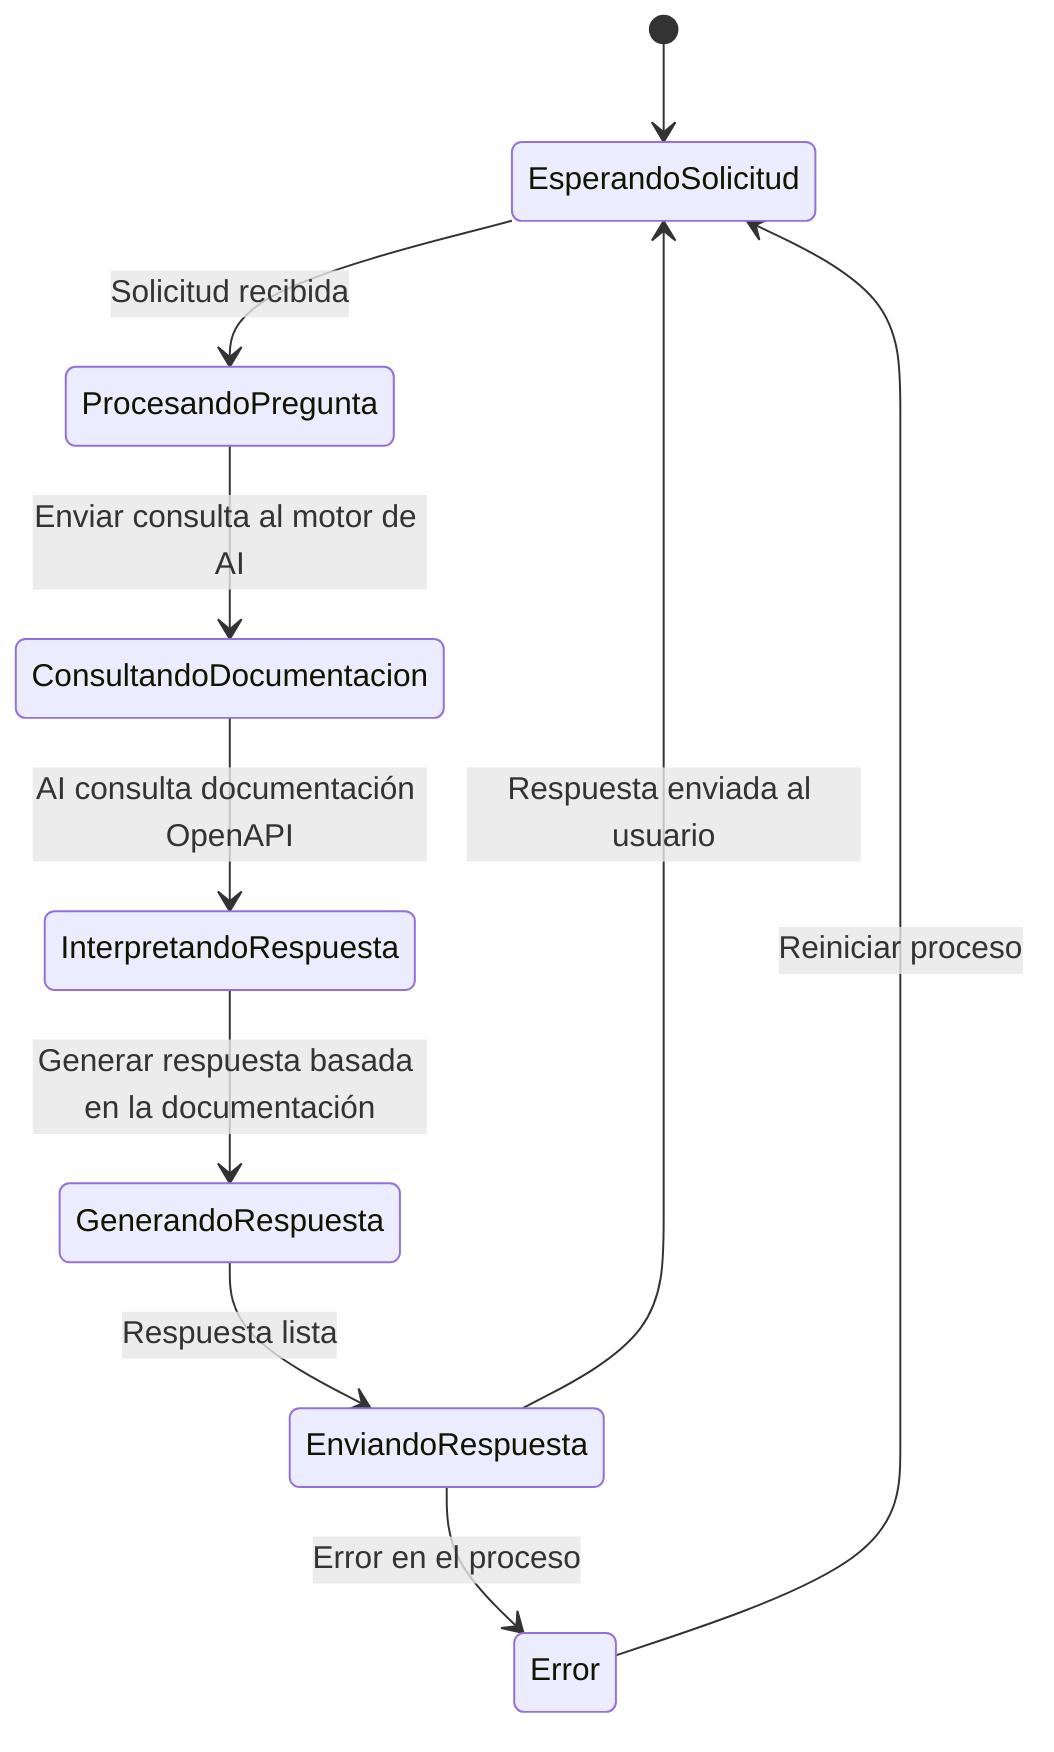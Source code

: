stateDiagram
    [*] --> EsperandoSolicitud
    EsperandoSolicitud --> ProcesandoPregunta : Solicitud recibida
    ProcesandoPregunta --> ConsultandoDocumentacion : Enviar consulta al motor de AI
    ConsultandoDocumentacion --> InterpretandoRespuesta : AI consulta documentación OpenAPI
    InterpretandoRespuesta --> GenerandoRespuesta : Generar respuesta basada en la documentación
    GenerandoRespuesta --> EnviandoRespuesta : Respuesta lista
    EnviandoRespuesta --> EsperandoSolicitud : Respuesta enviada al usuario
    EnviandoRespuesta --> Error : Error en el proceso
    Error --> EsperandoSolicitud : Reiniciar proceso
